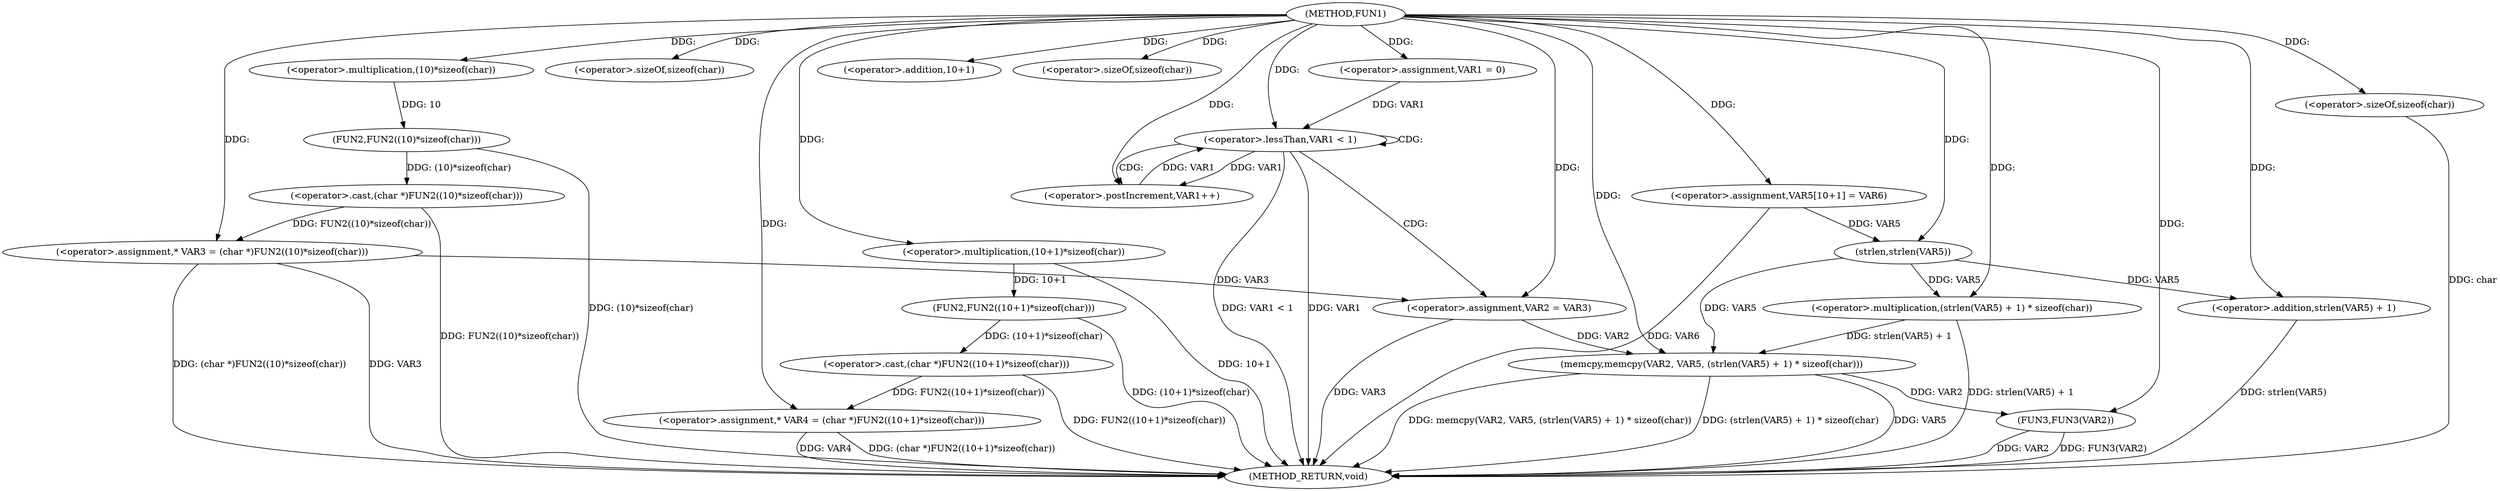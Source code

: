 digraph FUN1 {  
"1000100" [label = "(METHOD,FUN1)" ]
"1000156" [label = "(METHOD_RETURN,void)" ]
"1000105" [label = "(<operator>.assignment,* VAR3 = (char *)FUN2((10)*sizeof(char)))" ]
"1000107" [label = "(<operator>.cast,(char *)FUN2((10)*sizeof(char)))" ]
"1000109" [label = "(FUN2,FUN2((10)*sizeof(char)))" ]
"1000110" [label = "(<operator>.multiplication,(10)*sizeof(char))" ]
"1000112" [label = "(<operator>.sizeOf,sizeof(char))" ]
"1000115" [label = "(<operator>.assignment,* VAR4 = (char *)FUN2((10+1)*sizeof(char)))" ]
"1000117" [label = "(<operator>.cast,(char *)FUN2((10+1)*sizeof(char)))" ]
"1000119" [label = "(FUN2,FUN2((10+1)*sizeof(char)))" ]
"1000120" [label = "(<operator>.multiplication,(10+1)*sizeof(char))" ]
"1000121" [label = "(<operator>.addition,10+1)" ]
"1000124" [label = "(<operator>.sizeOf,sizeof(char))" ]
"1000127" [label = "(<operator>.assignment,VAR1 = 0)" ]
"1000130" [label = "(<operator>.lessThan,VAR1 < 1)" ]
"1000133" [label = "(<operator>.postIncrement,VAR1++)" ]
"1000136" [label = "(<operator>.assignment,VAR2 = VAR3)" ]
"1000141" [label = "(<operator>.assignment,VAR5[10+1] = VAR6)" ]
"1000144" [label = "(memcpy,memcpy(VAR2, VAR5, (strlen(VAR5) + 1) * sizeof(char)))" ]
"1000147" [label = "(<operator>.multiplication,(strlen(VAR5) + 1) * sizeof(char))" ]
"1000148" [label = "(<operator>.addition,strlen(VAR5) + 1)" ]
"1000149" [label = "(strlen,strlen(VAR5))" ]
"1000152" [label = "(<operator>.sizeOf,sizeof(char))" ]
"1000154" [label = "(FUN3,FUN3(VAR2))" ]
  "1000115" -> "1000156"  [ label = "DDG: (char *)FUN2((10+1)*sizeof(char))"] 
  "1000130" -> "1000156"  [ label = "DDG: VAR1 < 1"] 
  "1000105" -> "1000156"  [ label = "DDG: (char *)FUN2((10)*sizeof(char))"] 
  "1000154" -> "1000156"  [ label = "DDG: FUN3(VAR2)"] 
  "1000136" -> "1000156"  [ label = "DDG: VAR3"] 
  "1000117" -> "1000156"  [ label = "DDG: FUN2((10+1)*sizeof(char))"] 
  "1000144" -> "1000156"  [ label = "DDG: VAR5"] 
  "1000130" -> "1000156"  [ label = "DDG: VAR1"] 
  "1000154" -> "1000156"  [ label = "DDG: VAR2"] 
  "1000144" -> "1000156"  [ label = "DDG: memcpy(VAR2, VAR5, (strlen(VAR5) + 1) * sizeof(char))"] 
  "1000120" -> "1000156"  [ label = "DDG: 10+1"] 
  "1000148" -> "1000156"  [ label = "DDG: strlen(VAR5)"] 
  "1000147" -> "1000156"  [ label = "DDG: strlen(VAR5) + 1"] 
  "1000152" -> "1000156"  [ label = "DDG: char"] 
  "1000109" -> "1000156"  [ label = "DDG: (10)*sizeof(char)"] 
  "1000119" -> "1000156"  [ label = "DDG: (10+1)*sizeof(char)"] 
  "1000141" -> "1000156"  [ label = "DDG: VAR6"] 
  "1000144" -> "1000156"  [ label = "DDG: (strlen(VAR5) + 1) * sizeof(char)"] 
  "1000115" -> "1000156"  [ label = "DDG: VAR4"] 
  "1000105" -> "1000156"  [ label = "DDG: VAR3"] 
  "1000107" -> "1000156"  [ label = "DDG: FUN2((10)*sizeof(char))"] 
  "1000107" -> "1000105"  [ label = "DDG: FUN2((10)*sizeof(char))"] 
  "1000100" -> "1000105"  [ label = "DDG: "] 
  "1000109" -> "1000107"  [ label = "DDG: (10)*sizeof(char)"] 
  "1000110" -> "1000109"  [ label = "DDG: 10"] 
  "1000100" -> "1000110"  [ label = "DDG: "] 
  "1000100" -> "1000112"  [ label = "DDG: "] 
  "1000117" -> "1000115"  [ label = "DDG: FUN2((10+1)*sizeof(char))"] 
  "1000100" -> "1000115"  [ label = "DDG: "] 
  "1000119" -> "1000117"  [ label = "DDG: (10+1)*sizeof(char)"] 
  "1000120" -> "1000119"  [ label = "DDG: 10+1"] 
  "1000100" -> "1000120"  [ label = "DDG: "] 
  "1000100" -> "1000121"  [ label = "DDG: "] 
  "1000100" -> "1000124"  [ label = "DDG: "] 
  "1000100" -> "1000127"  [ label = "DDG: "] 
  "1000133" -> "1000130"  [ label = "DDG: VAR1"] 
  "1000127" -> "1000130"  [ label = "DDG: VAR1"] 
  "1000100" -> "1000130"  [ label = "DDG: "] 
  "1000130" -> "1000133"  [ label = "DDG: VAR1"] 
  "1000100" -> "1000133"  [ label = "DDG: "] 
  "1000105" -> "1000136"  [ label = "DDG: VAR3"] 
  "1000100" -> "1000136"  [ label = "DDG: "] 
  "1000100" -> "1000141"  [ label = "DDG: "] 
  "1000136" -> "1000144"  [ label = "DDG: VAR2"] 
  "1000100" -> "1000144"  [ label = "DDG: "] 
  "1000149" -> "1000144"  [ label = "DDG: VAR5"] 
  "1000147" -> "1000144"  [ label = "DDG: strlen(VAR5) + 1"] 
  "1000149" -> "1000147"  [ label = "DDG: VAR5"] 
  "1000100" -> "1000147"  [ label = "DDG: "] 
  "1000149" -> "1000148"  [ label = "DDG: VAR5"] 
  "1000141" -> "1000149"  [ label = "DDG: VAR5"] 
  "1000100" -> "1000149"  [ label = "DDG: "] 
  "1000100" -> "1000148"  [ label = "DDG: "] 
  "1000100" -> "1000152"  [ label = "DDG: "] 
  "1000144" -> "1000154"  [ label = "DDG: VAR2"] 
  "1000100" -> "1000154"  [ label = "DDG: "] 
  "1000130" -> "1000133"  [ label = "CDG: "] 
  "1000130" -> "1000136"  [ label = "CDG: "] 
  "1000130" -> "1000130"  [ label = "CDG: "] 
}
